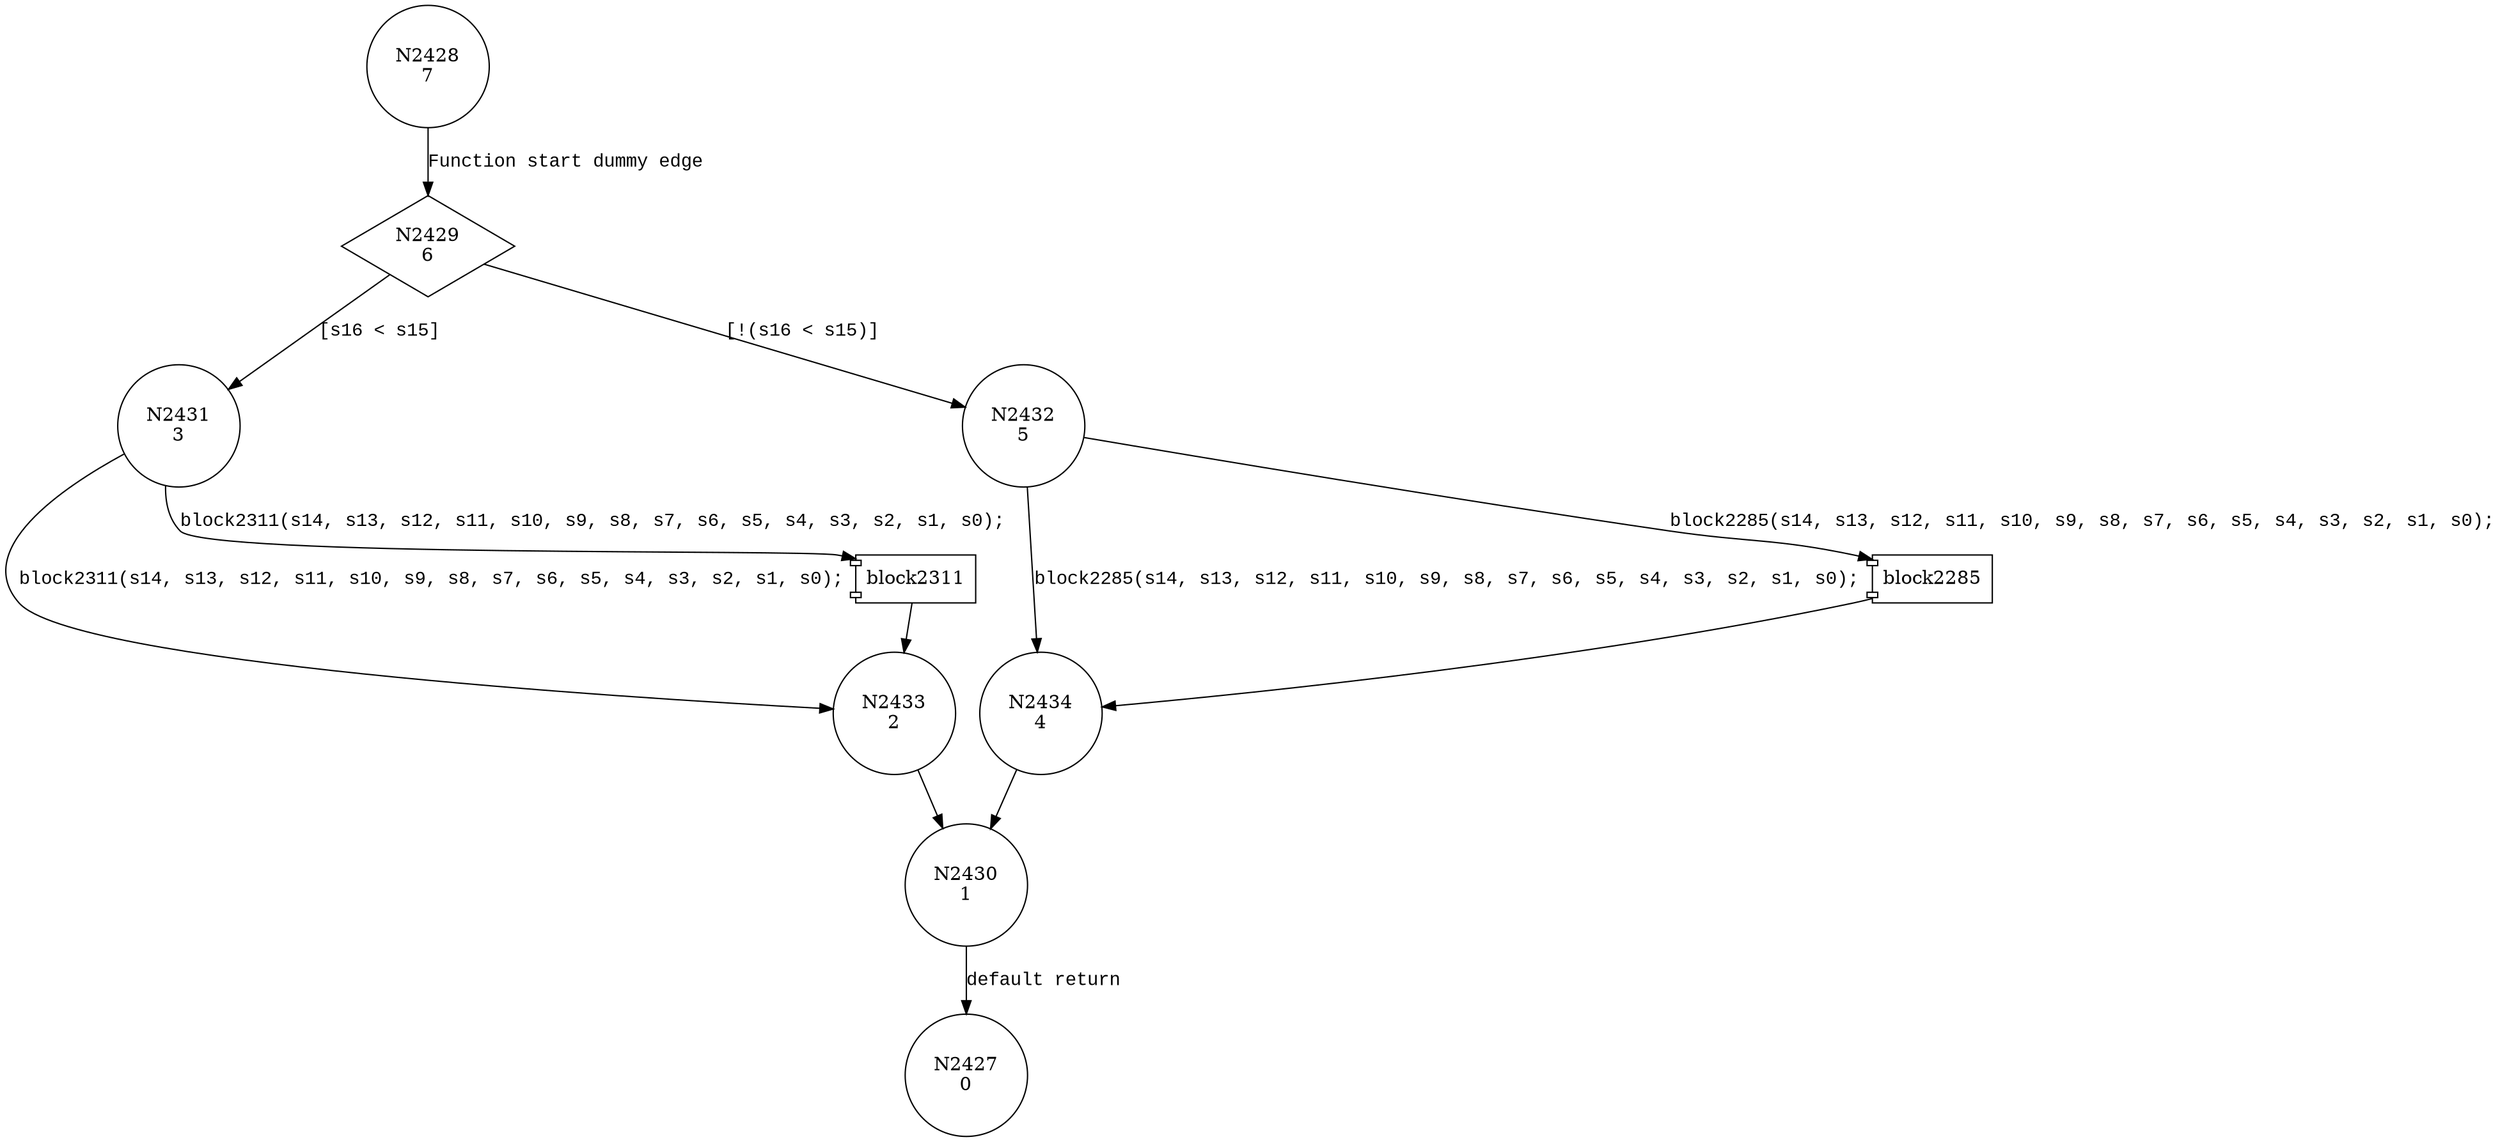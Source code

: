 digraph jump2274 {
2429 [shape="diamond" label="N2429\n6"]
2431 [shape="circle" label="N2431\n3"]
2432 [shape="circle" label="N2432\n5"]
2434 [shape="circle" label="N2434\n4"]
2430 [shape="circle" label="N2430\n1"]
2427 [shape="circle" label="N2427\n0"]
2433 [shape="circle" label="N2433\n2"]
2428 [shape="circle" label="N2428\n7"]
2429 -> 2431 [label="[s16 < s15]" fontname="Courier New"]
2429 -> 2432 [label="[!(s16 < s15)]" fontname="Courier New"]
100192 [shape="component" label="block2285"]
2432 -> 100192 [label="block2285(s14, s13, s12, s11, s10, s9, s8, s7, s6, s5, s4, s3, s2, s1, s0);" fontname="Courier New"]
100192 -> 2434 [label="" fontname="Courier New"]
2432 -> 2434 [label="block2285(s14, s13, s12, s11, s10, s9, s8, s7, s6, s5, s4, s3, s2, s1, s0);" fontname="Courier New"]
2434 -> 2430 [label="" fontname="Courier New"]
2430 -> 2427 [label="default return" fontname="Courier New"]
100193 [shape="component" label="block2311"]
2431 -> 100193 [label="block2311(s14, s13, s12, s11, s10, s9, s8, s7, s6, s5, s4, s3, s2, s1, s0);" fontname="Courier New"]
100193 -> 2433 [label="" fontname="Courier New"]
2431 -> 2433 [label="block2311(s14, s13, s12, s11, s10, s9, s8, s7, s6, s5, s4, s3, s2, s1, s0);" fontname="Courier New"]
2433 -> 2430 [label="" fontname="Courier New"]
2428 -> 2429 [label="Function start dummy edge" fontname="Courier New"]
}